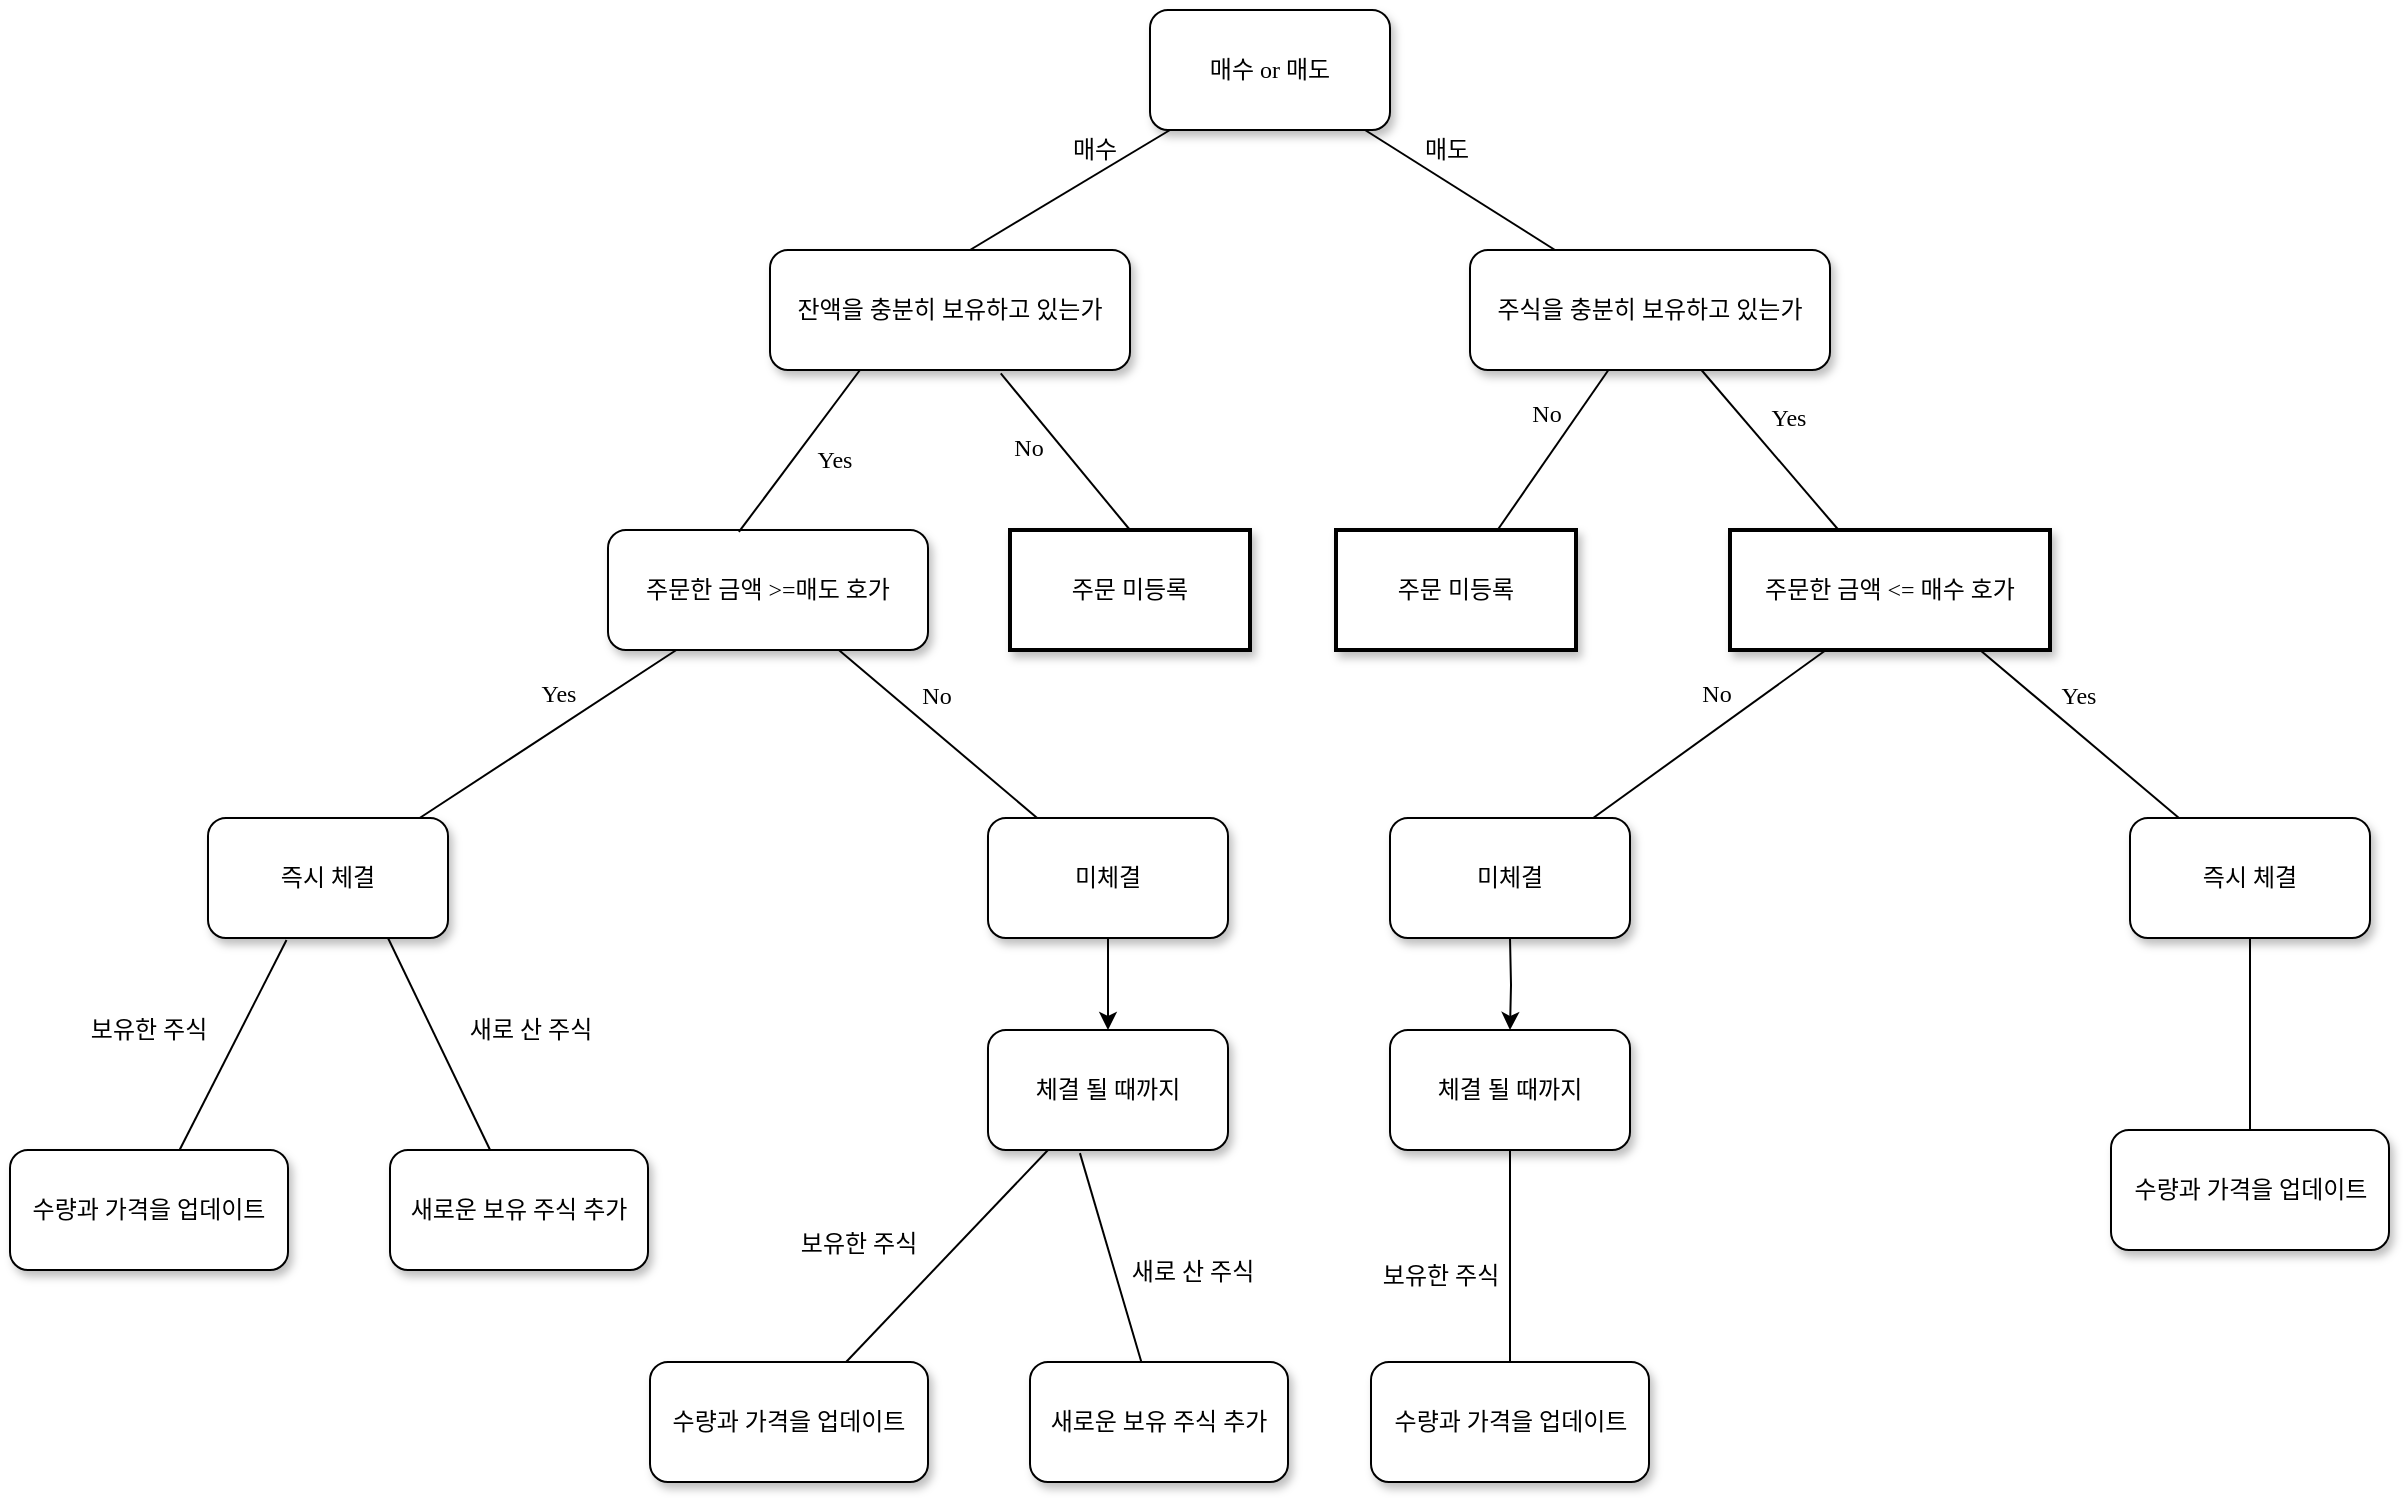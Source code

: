 <mxfile version="24.7.16">
  <diagram name="Page-1" id="10a91c8b-09ff-31b1-d368-03940ed4cc9e">
    <mxGraphModel dx="1673" dy="825" grid="1" gridSize="10" guides="1" tooltips="1" connect="1" arrows="1" fold="1" page="1" pageScale="1" pageWidth="1100" pageHeight="850" background="none" math="0" shadow="0">
      <root>
        <mxCell id="0" />
        <mxCell id="1" parent="0" />
        <mxCell id="62893188c0fa7362-1" value="매수 or 매도" style="whiteSpace=wrap;html=1;rounded=1;shadow=1;labelBackgroundColor=none;strokeWidth=1;fontFamily=Verdana;fontSize=12;align=center;" parent="1" vertex="1">
          <mxGeometry x="610" y="50" width="120" height="60" as="geometry" />
        </mxCell>
        <mxCell id="62893188c0fa7362-2" value="주문한 금액 &amp;gt;=&lt;span style=&quot;background-color: initial;&quot;&gt;매도 호가&lt;/span&gt;" style="whiteSpace=wrap;html=1;rounded=1;shadow=1;labelBackgroundColor=none;strokeWidth=1;fontFamily=Verdana;fontSize=12;align=center;" parent="1" vertex="1">
          <mxGeometry x="339" y="310" width="160" height="60" as="geometry" />
        </mxCell>
        <mxCell id="62893188c0fa7362-3" value="주식을 충분히 보유하고 있는가" style="whiteSpace=wrap;html=1;rounded=1;shadow=1;labelBackgroundColor=none;strokeWidth=1;fontFamily=Verdana;fontSize=12;align=center;" parent="1" vertex="1">
          <mxGeometry x="770" y="170" width="180" height="60" as="geometry" />
        </mxCell>
        <mxCell id="62893188c0fa7362-4" value="매도" style="rounded=0;html=1;labelBackgroundColor=none;startArrow=none;startFill=0;startSize=5;endArrow=none;endFill=0;endSize=5;jettySize=auto;orthogonalLoop=1;strokeWidth=1;fontFamily=Verdana;fontSize=12" parent="1" source="62893188c0fa7362-1" target="62893188c0fa7362-3" edge="1">
          <mxGeometry x="-0.3" y="13" relative="1" as="geometry">
            <mxPoint as="offset" />
          </mxGeometry>
        </mxCell>
        <mxCell id="62893188c0fa7362-5" value="매수" style="rounded=0;html=1;labelBackgroundColor=none;startArrow=none;startFill=0;startSize=5;endArrow=none;endFill=0;endSize=5;jettySize=auto;orthogonalLoop=1;strokeWidth=1;fontFamily=Verdana;fontSize=12" parent="1" source="62893188c0fa7362-1" edge="1">
          <mxGeometry x="-0.359" y="-11" relative="1" as="geometry">
            <mxPoint as="offset" />
            <mxPoint x="520" y="170" as="targetPoint" />
          </mxGeometry>
        </mxCell>
        <mxCell id="62893188c0fa7362-8" value="즉시 체결" style="whiteSpace=wrap;html=1;rounded=1;shadow=1;labelBackgroundColor=none;strokeWidth=1;fontFamily=Verdana;fontSize=12;align=center;" parent="1" vertex="1">
          <mxGeometry x="139" y="454" width="120" height="60" as="geometry" />
        </mxCell>
        <mxCell id="zdRlbyAnfXT0euOzyYV7-18" style="edgeStyle=orthogonalEdgeStyle;rounded=0;orthogonalLoop=1;jettySize=auto;html=1;exitX=0.5;exitY=1;exitDx=0;exitDy=0;entryX=0.5;entryY=0;entryDx=0;entryDy=0;" edge="1" parent="1" source="62893188c0fa7362-9" target="zdRlbyAnfXT0euOzyYV7-17">
          <mxGeometry relative="1" as="geometry" />
        </mxCell>
        <mxCell id="62893188c0fa7362-9" value="&lt;span&gt;미체결&lt;/span&gt;" style="whiteSpace=wrap;html=1;rounded=1;shadow=1;labelBackgroundColor=none;strokeWidth=1;fontFamily=Verdana;fontSize=12;align=center;" parent="1" vertex="1">
          <mxGeometry x="529" y="454" width="120" height="60" as="geometry" />
        </mxCell>
        <mxCell id="62893188c0fa7362-10" value="&lt;span&gt;주문 미등록&lt;/span&gt;" style="whiteSpace=wrap;html=1;rounded=0;shadow=1;labelBackgroundColor=none;strokeWidth=2;fontFamily=Verdana;fontSize=12;align=center;" parent="1" vertex="1">
          <mxGeometry x="703" y="310" width="120" height="60" as="geometry" />
        </mxCell>
        <mxCell id="62893188c0fa7362-11" value="주문한 금액 &amp;lt;=&amp;nbsp;&lt;span style=&quot;background-color: initial;&quot;&gt;매수 호가&lt;/span&gt;" style="whiteSpace=wrap;html=1;rounded=0;shadow=1;labelBackgroundColor=none;strokeWidth=2;fontFamily=Verdana;fontSize=12;align=center;" parent="1" vertex="1">
          <mxGeometry x="900" y="310" width="160" height="60" as="geometry" />
        </mxCell>
        <mxCell id="62893188c0fa7362-12" value="수량과 가격을 업데이트" style="whiteSpace=wrap;html=1;rounded=1;shadow=1;labelBackgroundColor=none;strokeWidth=1;fontFamily=Verdana;fontSize=12;align=center;" parent="1" vertex="1">
          <mxGeometry x="40" y="620" width="139" height="60" as="geometry" />
        </mxCell>
        <mxCell id="62893188c0fa7362-13" value="새로운 보유 주식 추가" style="whiteSpace=wrap;html=1;rounded=1;shadow=1;labelBackgroundColor=none;strokeWidth=1;fontFamily=Verdana;fontSize=12;align=center;" parent="1" vertex="1">
          <mxGeometry x="230" y="620" width="129" height="60" as="geometry" />
        </mxCell>
        <mxCell id="62893188c0fa7362-14" value="Yes" style="rounded=0;html=1;labelBackgroundColor=none;startArrow=none;startFill=0;startSize=5;endArrow=none;endFill=0;endSize=5;jettySize=auto;orthogonalLoop=1;strokeWidth=1;fontFamily=Verdana;fontSize=12" parent="1" source="62893188c0fa7362-2" target="62893188c0fa7362-8" edge="1">
          <mxGeometry x="-0.2" y="-14" relative="1" as="geometry">
            <mxPoint as="offset" />
          </mxGeometry>
        </mxCell>
        <mxCell id="62893188c0fa7362-15" value="No" style="rounded=0;html=1;labelBackgroundColor=none;startArrow=none;startFill=0;startSize=5;endArrow=none;endFill=0;endSize=5;jettySize=auto;orthogonalLoop=1;strokeWidth=1;fontFamily=Verdana;fontSize=12" parent="1" source="62893188c0fa7362-2" target="62893188c0fa7362-9" edge="1">
          <mxGeometry x="-0.2" y="14" relative="1" as="geometry">
            <mxPoint as="offset" />
          </mxGeometry>
        </mxCell>
        <mxCell id="62893188c0fa7362-16" value="No" style="rounded=0;html=1;labelBackgroundColor=none;startArrow=none;startFill=0;startSize=5;endArrow=none;endFill=0;endSize=5;jettySize=auto;orthogonalLoop=1;strokeWidth=1;fontFamily=Verdana;fontSize=12" parent="1" source="62893188c0fa7362-3" target="62893188c0fa7362-10" edge="1">
          <mxGeometry x="-0.261" y="-13" relative="1" as="geometry">
            <mxPoint as="offset" />
          </mxGeometry>
        </mxCell>
        <mxCell id="62893188c0fa7362-17" value="Yes" style="rounded=0;html=1;labelBackgroundColor=none;startArrow=none;startFill=0;startSize=5;endArrow=none;endFill=0;endSize=5;jettySize=auto;orthogonalLoop=1;strokeWidth=1;fontFamily=Verdana;fontSize=12" parent="1" source="62893188c0fa7362-3" target="62893188c0fa7362-11" edge="1">
          <mxGeometry x="-0.129" y="17" relative="1" as="geometry">
            <mxPoint as="offset" />
          </mxGeometry>
        </mxCell>
        <mxCell id="62893188c0fa7362-18" value="보유한 주식" style="rounded=0;html=1;labelBackgroundColor=none;startArrow=none;startFill=0;startSize=5;endArrow=none;endFill=0;endSize=5;jettySize=auto;orthogonalLoop=1;strokeWidth=1;fontFamily=Verdana;fontSize=12" parent="1" target="62893188c0fa7362-12" edge="1">
          <mxGeometry x="0.206" y="-40" relative="1" as="geometry">
            <mxPoint x="-1" as="offset" />
            <mxPoint x="178.261" y="515" as="sourcePoint" />
          </mxGeometry>
        </mxCell>
        <mxCell id="62893188c0fa7362-19" value="새로 산 주식" style="rounded=0;html=1;labelBackgroundColor=none;startArrow=none;startFill=0;startSize=5;endArrow=none;endFill=0;endSize=5;jettySize=auto;orthogonalLoop=1;strokeWidth=1;fontFamily=Verdana;fontSize=12;exitX=0.75;exitY=1;exitDx=0;exitDy=0;" parent="1" source="62893188c0fa7362-8" target="62893188c0fa7362-13" edge="1">
          <mxGeometry x="0.228" y="44" relative="1" as="geometry">
            <mxPoint as="offset" />
            <mxPoint x="264.348" y="515" as="sourcePoint" />
          </mxGeometry>
        </mxCell>
        <mxCell id="zdRlbyAnfXT0euOzyYV7-1" value="수량과 가격을 업데이트" style="whiteSpace=wrap;html=1;rounded=1;shadow=1;labelBackgroundColor=none;strokeWidth=1;fontFamily=Verdana;fontSize=12;align=center;" vertex="1" parent="1">
          <mxGeometry x="1090.5" y="610" width="139" height="60" as="geometry" />
        </mxCell>
        <mxCell id="zdRlbyAnfXT0euOzyYV7-3" value="" style="rounded=0;html=1;labelBackgroundColor=none;startArrow=none;startFill=0;startSize=5;endArrow=none;endFill=0;endSize=5;jettySize=auto;orthogonalLoop=1;strokeWidth=1;fontFamily=Verdana;fontSize=12;exitX=0.5;exitY=1;exitDx=0;exitDy=0;" edge="1" parent="1" target="zdRlbyAnfXT0euOzyYV7-1" source="zdRlbyAnfXT0euOzyYV7-10">
          <mxGeometry x="-0.042" y="-40" relative="1" as="geometry">
            <mxPoint as="offset" />
            <mxPoint x="1128.261" y="515" as="sourcePoint" />
          </mxGeometry>
        </mxCell>
        <mxCell id="zdRlbyAnfXT0euOzyYV7-5" value="잔액을 충분히 보유하고 있는가" style="whiteSpace=wrap;html=1;rounded=1;shadow=1;labelBackgroundColor=none;strokeWidth=1;fontFamily=Verdana;fontSize=12;align=center;" vertex="1" parent="1">
          <mxGeometry x="420" y="170" width="180" height="60" as="geometry" />
        </mxCell>
        <mxCell id="zdRlbyAnfXT0euOzyYV7-6" value="&lt;span&gt;주문 미등록&lt;/span&gt;" style="whiteSpace=wrap;html=1;rounded=0;shadow=1;labelBackgroundColor=none;strokeWidth=2;fontFamily=Verdana;fontSize=12;align=center;" vertex="1" parent="1">
          <mxGeometry x="540" y="310" width="120" height="60" as="geometry" />
        </mxCell>
        <mxCell id="zdRlbyAnfXT0euOzyYV7-7" value="No" style="rounded=0;html=1;labelBackgroundColor=none;startArrow=none;startFill=0;startSize=5;endArrow=none;endFill=0;endSize=5;jettySize=auto;orthogonalLoop=1;strokeWidth=1;fontFamily=Verdana;fontSize=12;exitX=0.641;exitY=1.029;exitDx=0;exitDy=0;exitPerimeter=0;entryX=0.5;entryY=0;entryDx=0;entryDy=0;" edge="1" parent="1" target="zdRlbyAnfXT0euOzyYV7-6" source="zdRlbyAnfXT0euOzyYV7-5">
          <mxGeometry x="-0.261" y="-13" relative="1" as="geometry">
            <mxPoint as="offset" />
            <mxPoint x="475" y="230" as="sourcePoint" />
            <mxPoint x="570" y="310" as="targetPoint" />
          </mxGeometry>
        </mxCell>
        <mxCell id="zdRlbyAnfXT0euOzyYV7-8" value="Yes" style="rounded=0;html=1;labelBackgroundColor=none;startArrow=none;startFill=0;startSize=5;endArrow=none;endFill=0;endSize=5;jettySize=auto;orthogonalLoop=1;strokeWidth=1;fontFamily=Verdana;fontSize=12;exitX=0.25;exitY=1;exitDx=0;exitDy=0;entryX=0.409;entryY=0.016;entryDx=0;entryDy=0;entryPerimeter=0;" edge="1" parent="1" source="zdRlbyAnfXT0euOzyYV7-5" target="62893188c0fa7362-2">
          <mxGeometry x="-0.129" y="17" relative="1" as="geometry">
            <mxPoint as="offset" />
            <mxPoint x="522" y="230" as="sourcePoint" />
            <mxPoint x="590" y="310" as="targetPoint" />
          </mxGeometry>
        </mxCell>
        <mxCell id="zdRlbyAnfXT0euOzyYV7-9" value="미체결" style="whiteSpace=wrap;html=1;rounded=1;shadow=1;labelBackgroundColor=none;strokeWidth=1;fontFamily=Verdana;fontSize=12;align=center;" vertex="1" parent="1">
          <mxGeometry x="730" y="454" width="120" height="60" as="geometry" />
        </mxCell>
        <mxCell id="zdRlbyAnfXT0euOzyYV7-10" value="&lt;span&gt;즉시 체결&lt;/span&gt;" style="whiteSpace=wrap;html=1;rounded=1;shadow=1;labelBackgroundColor=none;strokeWidth=1;fontFamily=Verdana;fontSize=12;align=center;" vertex="1" parent="1">
          <mxGeometry x="1100" y="454" width="120" height="60" as="geometry" />
        </mxCell>
        <mxCell id="zdRlbyAnfXT0euOzyYV7-11" value="No" style="rounded=0;html=1;labelBackgroundColor=none;startArrow=none;startFill=0;startSize=5;endArrow=none;endFill=0;endSize=5;jettySize=auto;orthogonalLoop=1;strokeWidth=1;fontFamily=Verdana;fontSize=12" edge="1" parent="1" target="zdRlbyAnfXT0euOzyYV7-9">
          <mxGeometry x="-0.2" y="-14" relative="1" as="geometry">
            <mxPoint as="offset" />
            <mxPoint x="948" y="370" as="sourcePoint" />
          </mxGeometry>
        </mxCell>
        <mxCell id="zdRlbyAnfXT0euOzyYV7-12" value="Yes" style="rounded=0;html=1;labelBackgroundColor=none;startArrow=none;startFill=0;startSize=5;endArrow=none;endFill=0;endSize=5;jettySize=auto;orthogonalLoop=1;strokeWidth=1;fontFamily=Verdana;fontSize=12" edge="1" parent="1" target="zdRlbyAnfXT0euOzyYV7-10">
          <mxGeometry x="-0.2" y="14" relative="1" as="geometry">
            <mxPoint as="offset" />
            <mxPoint x="1025" y="370" as="sourcePoint" />
          </mxGeometry>
        </mxCell>
        <mxCell id="zdRlbyAnfXT0euOzyYV7-13" value="수량과 가격을 업데이트" style="whiteSpace=wrap;html=1;rounded=1;shadow=1;labelBackgroundColor=none;strokeWidth=1;fontFamily=Verdana;fontSize=12;align=center;" vertex="1" parent="1">
          <mxGeometry x="360" y="726" width="139" height="60" as="geometry" />
        </mxCell>
        <mxCell id="zdRlbyAnfXT0euOzyYV7-14" value="새로운 보유 주식 추가" style="whiteSpace=wrap;html=1;rounded=1;shadow=1;labelBackgroundColor=none;strokeWidth=1;fontFamily=Verdana;fontSize=12;align=center;" vertex="1" parent="1">
          <mxGeometry x="550" y="726" width="129" height="60" as="geometry" />
        </mxCell>
        <mxCell id="zdRlbyAnfXT0euOzyYV7-15" value="보유한 주식" style="rounded=0;html=1;labelBackgroundColor=none;startArrow=none;startFill=0;startSize=5;endArrow=none;endFill=0;endSize=5;jettySize=auto;orthogonalLoop=1;strokeWidth=1;fontFamily=Verdana;fontSize=12;exitX=0.25;exitY=1;exitDx=0;exitDy=0;" edge="1" parent="1" target="zdRlbyAnfXT0euOzyYV7-13">
          <mxGeometry x="0.36" y="-36" relative="1" as="geometry">
            <mxPoint as="offset" />
            <mxPoint x="559" y="620" as="sourcePoint" />
          </mxGeometry>
        </mxCell>
        <mxCell id="zdRlbyAnfXT0euOzyYV7-16" value="새로 산 주식" style="rounded=0;html=1;labelBackgroundColor=none;startArrow=none;startFill=0;startSize=5;endArrow=none;endFill=0;endSize=5;jettySize=auto;orthogonalLoop=1;strokeWidth=1;fontFamily=Verdana;fontSize=12;exitX=0.383;exitY=1.026;exitDx=0;exitDy=0;exitPerimeter=0;" edge="1" parent="1" target="zdRlbyAnfXT0euOzyYV7-14" source="zdRlbyAnfXT0euOzyYV7-17">
          <mxGeometry x="0.338" y="37" relative="1" as="geometry">
            <mxPoint as="offset" />
            <mxPoint x="590" y="630" as="sourcePoint" />
          </mxGeometry>
        </mxCell>
        <mxCell id="zdRlbyAnfXT0euOzyYV7-17" value="체결 될 때까지" style="whiteSpace=wrap;html=1;rounded=1;shadow=1;labelBackgroundColor=none;strokeWidth=1;fontFamily=Verdana;fontSize=12;align=center;" vertex="1" parent="1">
          <mxGeometry x="529" y="560" width="120" height="60" as="geometry" />
        </mxCell>
        <mxCell id="zdRlbyAnfXT0euOzyYV7-19" style="edgeStyle=orthogonalEdgeStyle;rounded=0;orthogonalLoop=1;jettySize=auto;html=1;exitX=0.5;exitY=1;exitDx=0;exitDy=0;entryX=0.5;entryY=0;entryDx=0;entryDy=0;" edge="1" parent="1" target="zdRlbyAnfXT0euOzyYV7-24">
          <mxGeometry relative="1" as="geometry">
            <mxPoint x="790" y="514" as="sourcePoint" />
          </mxGeometry>
        </mxCell>
        <mxCell id="zdRlbyAnfXT0euOzyYV7-20" value="수량과 가격을 업데이트" style="whiteSpace=wrap;html=1;rounded=1;shadow=1;labelBackgroundColor=none;strokeWidth=1;fontFamily=Verdana;fontSize=12;align=center;" vertex="1" parent="1">
          <mxGeometry x="720.5" y="726" width="139" height="60" as="geometry" />
        </mxCell>
        <mxCell id="zdRlbyAnfXT0euOzyYV7-22" value="보유한 주식" style="rounded=0;html=1;labelBackgroundColor=none;startArrow=none;startFill=0;startSize=5;endArrow=none;endFill=0;endSize=5;jettySize=auto;orthogonalLoop=1;strokeWidth=1;fontFamily=Verdana;fontSize=12;exitX=0.5;exitY=1;exitDx=0;exitDy=0;" edge="1" parent="1" target="zdRlbyAnfXT0euOzyYV7-20" source="zdRlbyAnfXT0euOzyYV7-24">
          <mxGeometry x="0.18" y="-35" relative="1" as="geometry">
            <mxPoint as="offset" />
            <mxPoint x="760" y="620" as="sourcePoint" />
          </mxGeometry>
        </mxCell>
        <mxCell id="zdRlbyAnfXT0euOzyYV7-24" value="체결 될 때까지" style="whiteSpace=wrap;html=1;rounded=1;shadow=1;labelBackgroundColor=none;strokeWidth=1;fontFamily=Verdana;fontSize=12;align=center;" vertex="1" parent="1">
          <mxGeometry x="730" y="560" width="120" height="60" as="geometry" />
        </mxCell>
      </root>
    </mxGraphModel>
  </diagram>
</mxfile>

